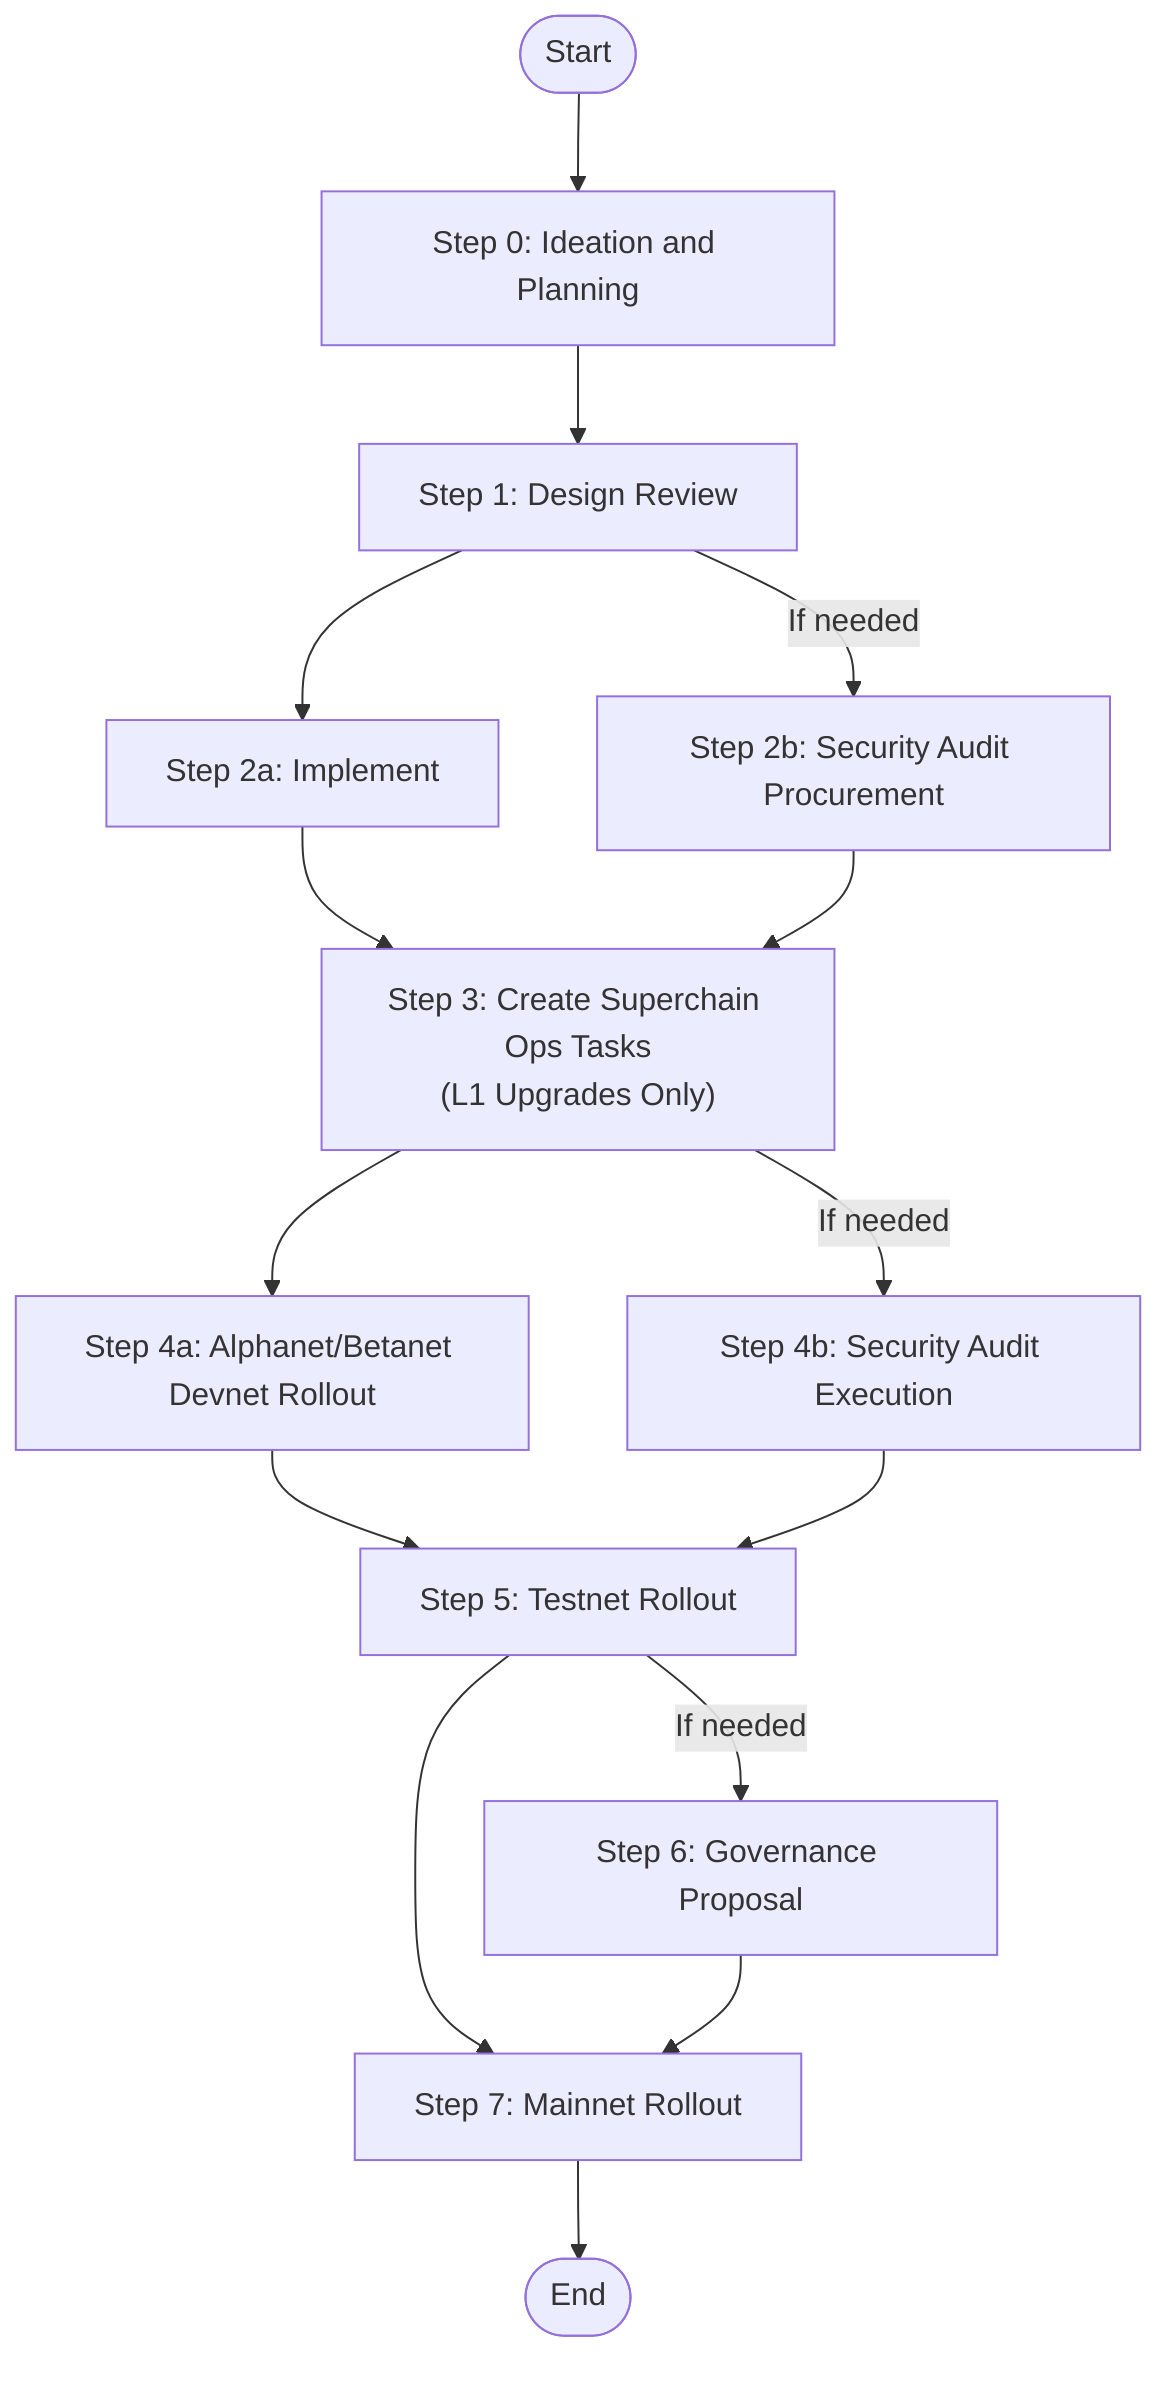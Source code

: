 flowchart TD
    Start([Start]) --> Step0[Step 0: Ideation and Planning]
    Step0 --> Step1[Step 1: Design Review]
    
    Step1 --> Step2a[Step 2a: Implement]
    Step1 -->|"If needed"| Step2b[Step 2b: Security Audit Procurement]
    Step2a --> Step3[Step 3: Create Superchain Ops Tasks]
    Step2b --> Step3[Step 3: Create Superchain Ops Tasks]
    
    Step3 --> Step4a[Step 4a: Alphanet/Betanet Devnet Rollout]
    Step3["Step 3: Create Superchain Ops Tasks<br>(L1 Upgrades Only)"] -->|"If needed"| Step4b[Step 4b: Security Audit Execution]
    Step4a --> Step5[Step 5: Testnet Rollout]
    Step4b --> Step5
    
    Step5 -->|"If needed"| Step6[Step 6: Governance Proposal]
    Step5 --> Step7[Step 7: Mainnet Rollout]
    
    Step6 --> Step7
    
    Step7 --> End([End])